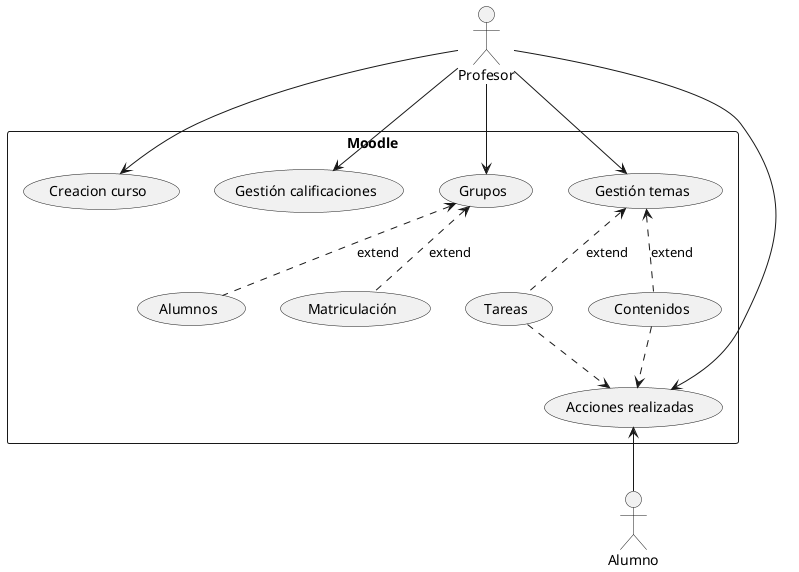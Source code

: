 @startuml
:Alumno:
:Profesor:
rectangle Moodle{
(Creacion curso)
(Grupos)
(Gestión temas)<.down. (Contenidos) :extend
(Gestión temas) <.down.(Tareas) :extend
(Gestión calificaciones)
:Profesor: ->(Creacion curso)
:Profesor: -down->(Gestión temas)
:Profesor: -down-> (Grupos)
:Profesor: ->(Gestión calificaciones)
(Grupos) <.down. (Alumnos) :extend
(Grupos) <.down. (Matriculación) :extend
:Alumno: -up-> (Acciones realizadas)
(Acciones realizadas) <.up. (Contenidos)
(Acciones realizadas) <.up. (Tareas)
:Profesor: -> (Acciones realizadas)
}
@enduml
